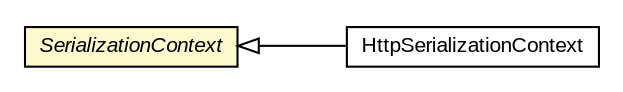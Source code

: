 #!/usr/local/bin/dot
#
# Class diagram 
# Generated by UMLGraph version R5_6-24-gf6e263 (http://www.umlgraph.org/)
#

digraph G {
	edge [fontname="arial",fontsize=10,labelfontname="arial",labelfontsize=10];
	node [fontname="arial",fontsize=10,shape=plaintext];
	nodesep=0.25;
	ranksep=0.5;
	rankdir=LR;
	// io.reinert.requestor.HttpSerializationContext
	c10986 [label=<<table title="io.reinert.requestor.HttpSerializationContext" border="0" cellborder="1" cellspacing="0" cellpadding="2" port="p" href="../HttpSerializationContext.html">
		<tr><td><table border="0" cellspacing="0" cellpadding="1">
<tr><td align="center" balign="center"> HttpSerializationContext </td></tr>
		</table></td></tr>
		</table>>, URL="../HttpSerializationContext.html", fontname="arial", fontcolor="black", fontsize=10.0];
	// io.reinert.requestor.serialization.SerializationContext
	c11021 [label=<<table title="io.reinert.requestor.serialization.SerializationContext" border="0" cellborder="1" cellspacing="0" cellpadding="2" port="p" bgcolor="lemonChiffon" href="./SerializationContext.html">
		<tr><td><table border="0" cellspacing="0" cellpadding="1">
<tr><td align="center" balign="center"><font face="arial italic"> SerializationContext </font></td></tr>
		</table></td></tr>
		</table>>, URL="./SerializationContext.html", fontname="arial", fontcolor="black", fontsize=10.0];
	//io.reinert.requestor.HttpSerializationContext extends io.reinert.requestor.serialization.SerializationContext
	c11021:p -> c10986:p [dir=back,arrowtail=empty];
}

